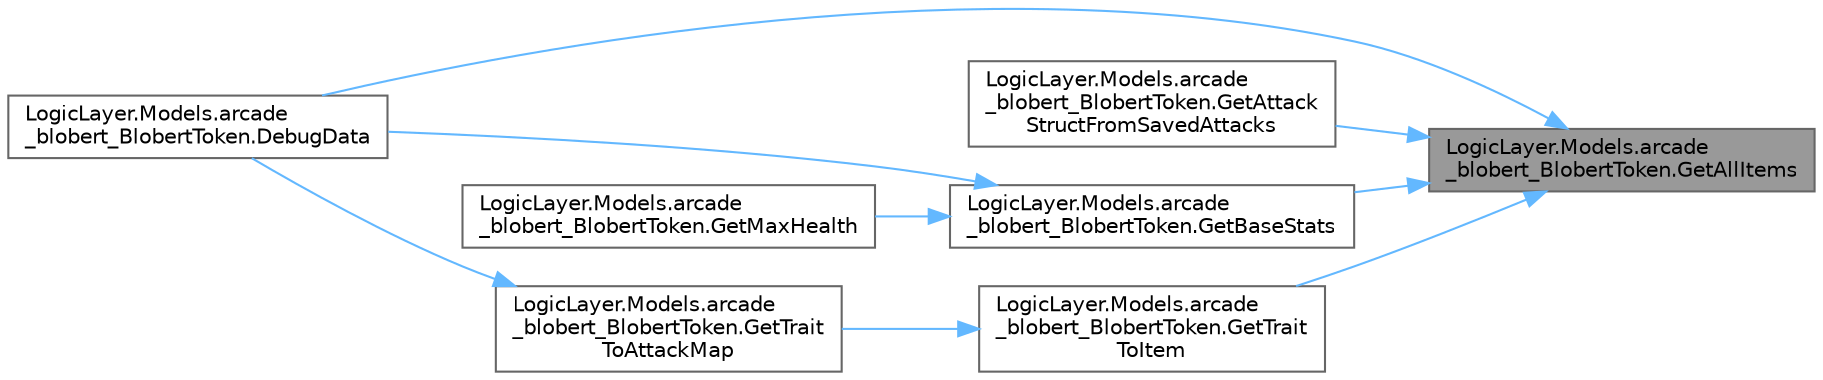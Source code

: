 digraph "LogicLayer.Models.arcade_blobert_BlobertToken.GetAllItems"
{
 // LATEX_PDF_SIZE
  bgcolor="transparent";
  edge [fontname=Helvetica,fontsize=10,labelfontname=Helvetica,labelfontsize=10];
  node [fontname=Helvetica,fontsize=10,shape=box,height=0.2,width=0.4];
  rankdir="RL";
  Node1 [id="Node000001",label="LogicLayer.Models.arcade\l_blobert_BlobertToken.GetAllItems",height=0.2,width=0.4,color="gray40", fillcolor="grey60", style="filled", fontcolor="black",tooltip="Retrieves all items associated with the Blobert."];
  Node1 -> Node2 [id="edge1_Node000001_Node000002",dir="back",color="steelblue1",style="solid",tooltip=" "];
  Node2 [id="Node000002",label="LogicLayer.Models.arcade\l_blobert_BlobertToken.DebugData",height=0.2,width=0.4,color="grey40", fillcolor="white", style="filled",URL="$class_logic_layer_1_1_models_1_1arcade__blobert___blobert_token.html#a9d6b19ab563c1715b5d576004b9531c3",tooltip="Function to return a string of debug data based on the class. Nice way to compile everything together..."];
  Node1 -> Node3 [id="edge2_Node000001_Node000003",dir="back",color="steelblue1",style="solid",tooltip=" "];
  Node3 [id="Node000003",label="LogicLayer.Models.arcade\l_blobert_BlobertToken.GetAttack\lStructFromSavedAttacks",height=0.2,width=0.4,color="grey40", fillcolor="white", style="filled",URL="$class_logic_layer_1_1_models_1_1arcade__blobert___blobert_token.html#acd09a316fcb7dfa4ad0d09d894344b35",tooltip="Retrieves attack structure data from saved attacks."];
  Node1 -> Node4 [id="edge3_Node000001_Node000004",dir="back",color="steelblue1",style="solid",tooltip=" "];
  Node4 [id="Node000004",label="LogicLayer.Models.arcade\l_blobert_BlobertToken.GetBaseStats",height=0.2,width=0.4,color="grey40", fillcolor="white", style="filled",URL="$class_logic_layer_1_1_models_1_1arcade__blobert___blobert_token.html#a3d6c87f01fbf0f7137770ffa50633cc0",tooltip="Retrieves the base stats of the Blobert."];
  Node4 -> Node2 [id="edge4_Node000004_Node000002",dir="back",color="steelblue1",style="solid",tooltip=" "];
  Node4 -> Node5 [id="edge5_Node000004_Node000005",dir="back",color="steelblue1",style="solid",tooltip=" "];
  Node5 [id="Node000005",label="LogicLayer.Models.arcade\l_blobert_BlobertToken.GetMaxHealth",height=0.2,width=0.4,color="grey40", fillcolor="white", style="filled",URL="$class_logic_layer_1_1_models_1_1arcade__blobert___blobert_token.html#adc0d1482bf22142bde526a11df594c25",tooltip="Retrieves the maximum health of the Blobert based on the stats."];
  Node1 -> Node6 [id="edge6_Node000001_Node000006",dir="back",color="steelblue1",style="solid",tooltip=" "];
  Node6 [id="Node000006",label="LogicLayer.Models.arcade\l_blobert_BlobertToken.GetTrait\lToItem",height=0.2,width=0.4,color="grey40", fillcolor="white", style="filled",URL="$class_logic_layer_1_1_models_1_1arcade__blobert___blobert_token.html#add1bf834457b4a3ae9ba2abbc41d305f",tooltip="Retrieves a map of traits name to items associated with the Blobert."];
  Node6 -> Node7 [id="edge7_Node000006_Node000007",dir="back",color="steelblue1",style="solid",tooltip=" "];
  Node7 [id="Node000007",label="LogicLayer.Models.arcade\l_blobert_BlobertToken.GetTrait\lToAttackMap",height=0.2,width=0.4,color="grey40", fillcolor="white", style="filled",URL="$class_logic_layer_1_1_models_1_1arcade__blobert___blobert_token.html#acf385789469a8093480cdd405c58de75",tooltip="Retrieves a map of traits to attacks associated with the Blobert."];
  Node7 -> Node2 [id="edge8_Node000007_Node000002",dir="back",color="steelblue1",style="solid",tooltip=" "];
}
